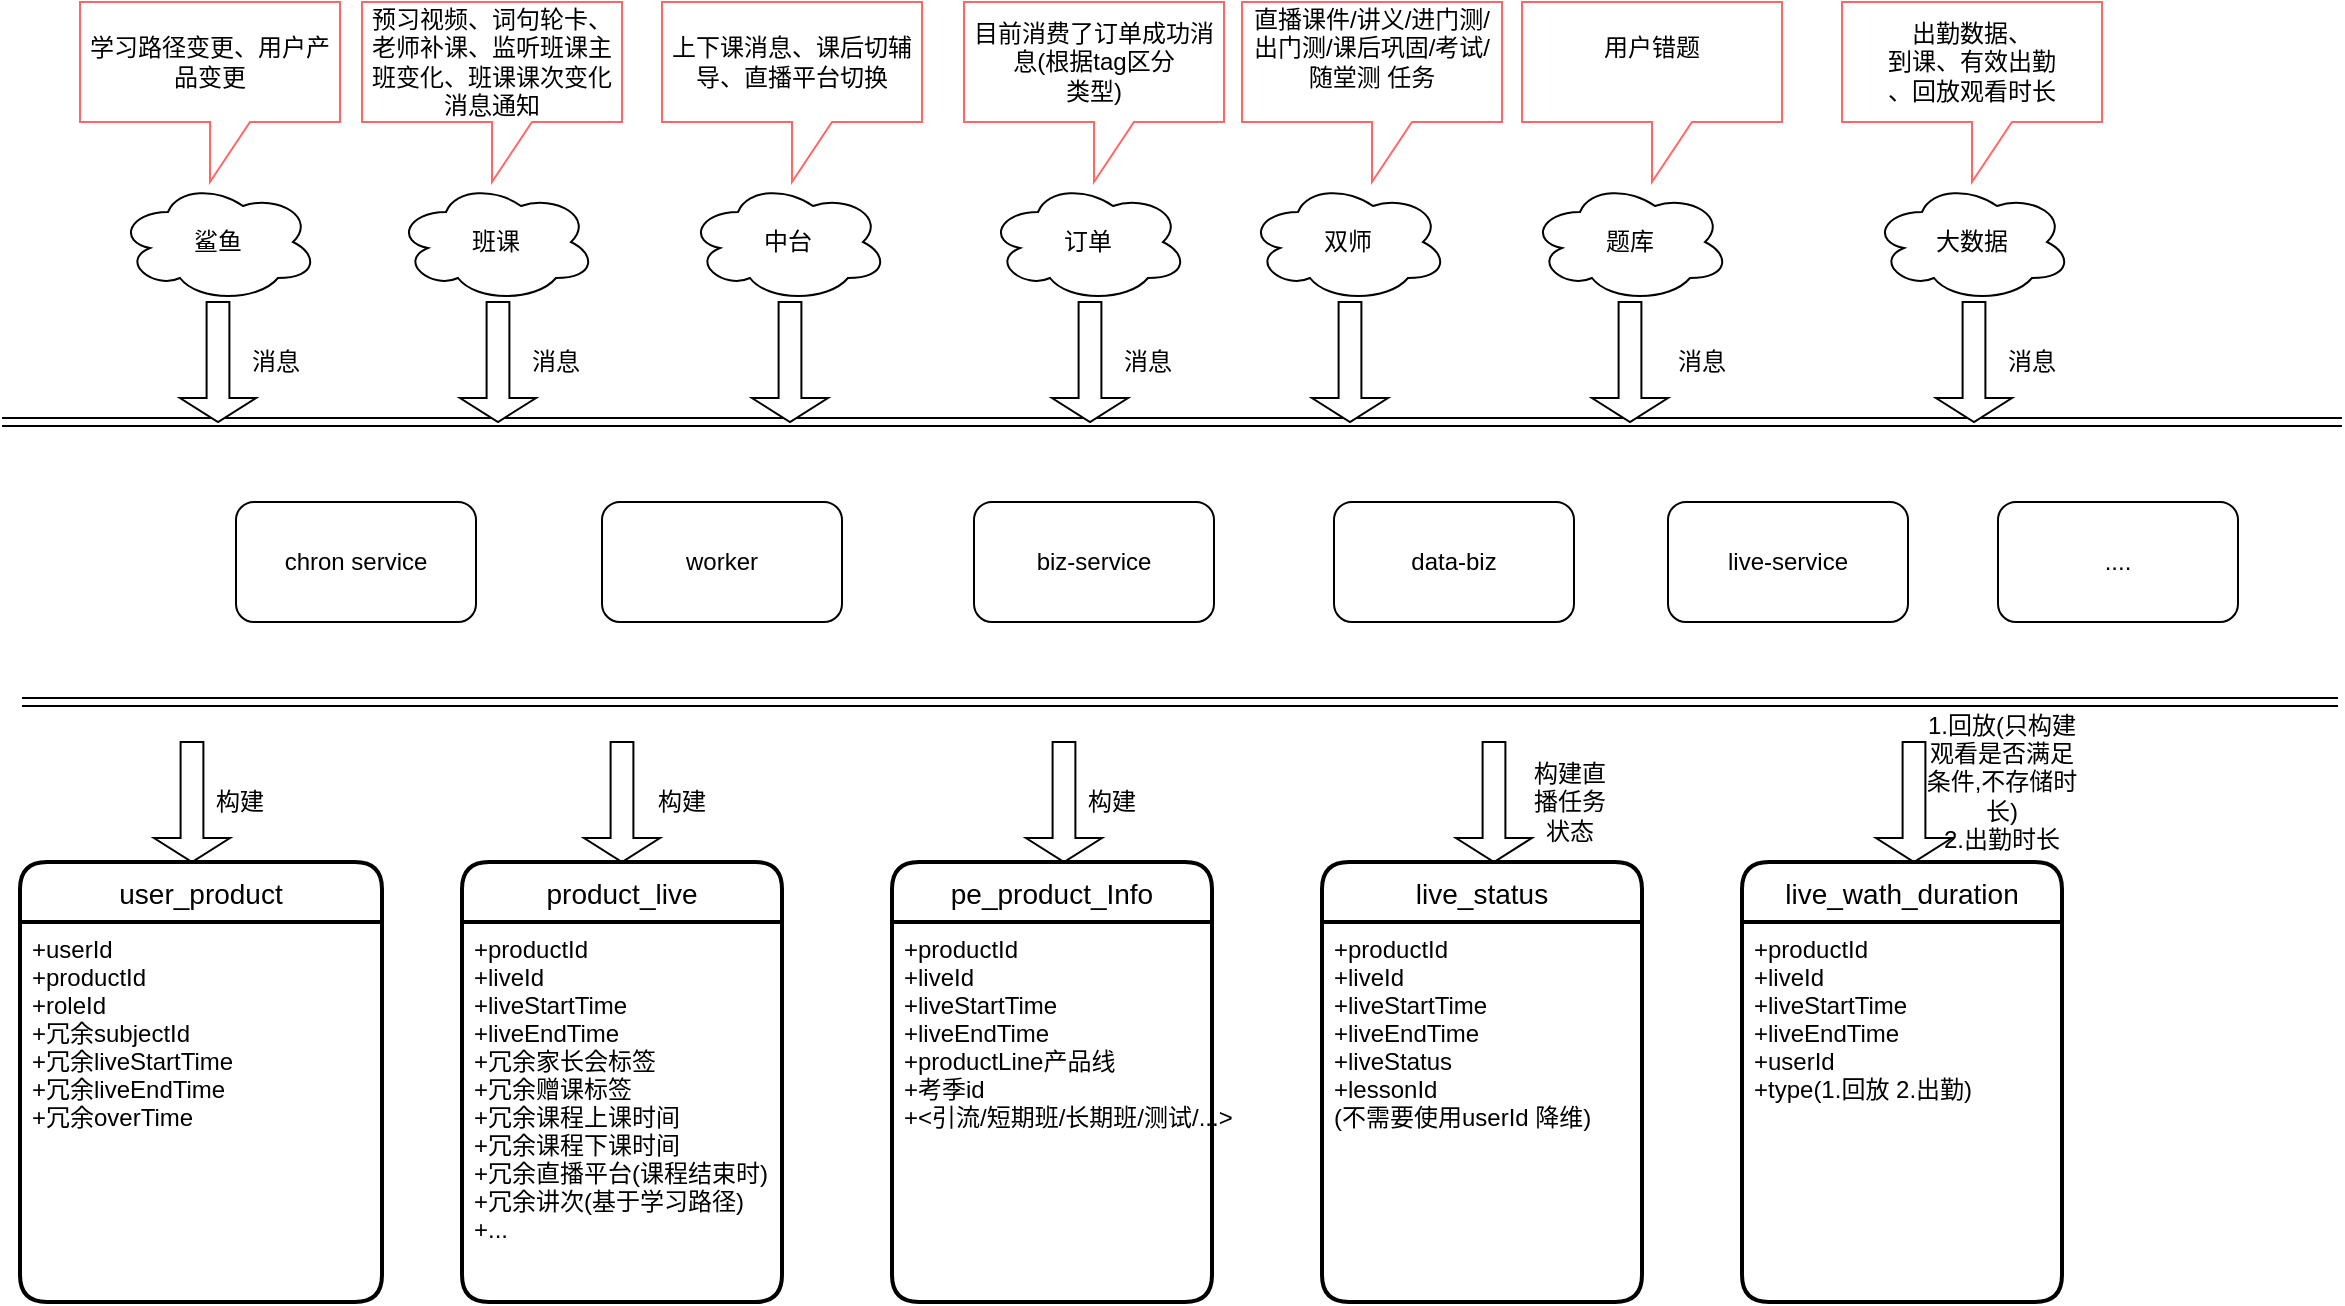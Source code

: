 <mxfile version="13.7.1" type="github"><diagram id="n4F9L2wBliBhwBtBOZE6" name="Page-1"><mxGraphModel dx="1186" dy="542" grid="1" gridSize="10" guides="1" tooltips="1" connect="1" arrows="1" fold="1" page="1" pageScale="1" pageWidth="3300" pageHeight="4681" math="0" shadow="0"><root><mxCell id="0"/><mxCell id="1" parent="0"/><mxCell id="jNoREHAGmB-sMBPCe3fn-1" value="鲨鱼" style="ellipse;shape=cloud;whiteSpace=wrap;html=1;align=center;" vertex="1" parent="1"><mxGeometry x="98" y="130" width="100" height="60" as="geometry"/></mxCell><mxCell id="jNoREHAGmB-sMBPCe3fn-2" value="" style="shape=link;html=1;" edge="1" parent="1"><mxGeometry width="100" relative="1" as="geometry"><mxPoint x="40" y="250" as="sourcePoint"/><mxPoint x="1210" y="250" as="targetPoint"/></mxGeometry></mxCell><mxCell id="jNoREHAGmB-sMBPCe3fn-3" value="" style="shape=singleArrow;direction=south;whiteSpace=wrap;html=1;" vertex="1" parent="1"><mxGeometry x="129" y="190" width="38" height="60" as="geometry"/></mxCell><mxCell id="jNoREHAGmB-sMBPCe3fn-4" value="消息" style="text;html=1;strokeColor=none;fillColor=none;align=center;verticalAlign=middle;whiteSpace=wrap;rounded=0;" vertex="1" parent="1"><mxGeometry x="157" y="210" width="40" height="20" as="geometry"/></mxCell><mxCell id="jNoREHAGmB-sMBPCe3fn-5" value="班课" style="ellipse;shape=cloud;whiteSpace=wrap;html=1;align=center;" vertex="1" parent="1"><mxGeometry x="237" y="130" width="100" height="60" as="geometry"/></mxCell><mxCell id="jNoREHAGmB-sMBPCe3fn-6" value="" style="shape=singleArrow;direction=south;whiteSpace=wrap;html=1;" vertex="1" parent="1"><mxGeometry x="269" y="190" width="38" height="60" as="geometry"/></mxCell><mxCell id="jNoREHAGmB-sMBPCe3fn-7" value="消息" style="text;html=1;strokeColor=none;fillColor=none;align=center;verticalAlign=middle;whiteSpace=wrap;rounded=0;" vertex="1" parent="1"><mxGeometry x="297" y="210" width="40" height="20" as="geometry"/></mxCell><mxCell id="jNoREHAGmB-sMBPCe3fn-8" value="worker" style="rounded=1;whiteSpace=wrap;html=1;" vertex="1" parent="1"><mxGeometry x="340" y="290" width="120" height="60" as="geometry"/></mxCell><mxCell id="jNoREHAGmB-sMBPCe3fn-9" value="biz-service" style="rounded=1;whiteSpace=wrap;html=1;" vertex="1" parent="1"><mxGeometry x="526" y="290" width="120" height="60" as="geometry"/></mxCell><mxCell id="jNoREHAGmB-sMBPCe3fn-10" value="&lt;span&gt;data-biz&lt;/span&gt;" style="rounded=1;whiteSpace=wrap;html=1;" vertex="1" parent="1"><mxGeometry x="706" y="290" width="120" height="60" as="geometry"/></mxCell><mxCell id="jNoREHAGmB-sMBPCe3fn-11" value="中台" style="ellipse;shape=cloud;whiteSpace=wrap;html=1;align=center;" vertex="1" parent="1"><mxGeometry x="383" y="130" width="100" height="60" as="geometry"/></mxCell><mxCell id="jNoREHAGmB-sMBPCe3fn-12" value="" style="shape=singleArrow;direction=south;whiteSpace=wrap;html=1;" vertex="1" parent="1"><mxGeometry x="415" y="190" width="38" height="60" as="geometry"/></mxCell><mxCell id="jNoREHAGmB-sMBPCe3fn-13" value="订单" style="ellipse;shape=cloud;whiteSpace=wrap;html=1;align=center;" vertex="1" parent="1"><mxGeometry x="533" y="130" width="100" height="60" as="geometry"/></mxCell><mxCell id="jNoREHAGmB-sMBPCe3fn-14" value="" style="shape=singleArrow;direction=south;whiteSpace=wrap;html=1;" vertex="1" parent="1"><mxGeometry x="565" y="190" width="38" height="60" as="geometry"/></mxCell><mxCell id="jNoREHAGmB-sMBPCe3fn-15" value="消息" style="text;html=1;strokeColor=none;fillColor=none;align=center;verticalAlign=middle;whiteSpace=wrap;rounded=0;" vertex="1" parent="1"><mxGeometry x="593" y="210" width="40" height="20" as="geometry"/></mxCell><mxCell id="jNoREHAGmB-sMBPCe3fn-16" value="" style="shape=link;html=1;" edge="1" parent="1"><mxGeometry width="100" relative="1" as="geometry"><mxPoint x="50" y="390" as="sourcePoint"/><mxPoint x="1208" y="390" as="targetPoint"/></mxGeometry></mxCell><mxCell id="jNoREHAGmB-sMBPCe3fn-17" value="" style="shape=singleArrow;direction=south;whiteSpace=wrap;html=1;" vertex="1" parent="1"><mxGeometry x="116" y="410" width="38" height="60" as="geometry"/></mxCell><mxCell id="jNoREHAGmB-sMBPCe3fn-18" value="" style="shape=singleArrow;direction=south;whiteSpace=wrap;html=1;" vertex="1" parent="1"><mxGeometry x="331" y="410" width="38" height="60" as="geometry"/></mxCell><mxCell id="jNoREHAGmB-sMBPCe3fn-19" value="构建" style="text;html=1;strokeColor=none;fillColor=none;align=center;verticalAlign=middle;whiteSpace=wrap;rounded=0;" vertex="1" parent="1"><mxGeometry x="139" y="430" width="40" height="20" as="geometry"/></mxCell><mxCell id="jNoREHAGmB-sMBPCe3fn-20" value="构建" style="text;html=1;strokeColor=none;fillColor=none;align=center;verticalAlign=middle;whiteSpace=wrap;rounded=0;" vertex="1" parent="1"><mxGeometry x="360" y="430" width="40" height="20" as="geometry"/></mxCell><mxCell id="jNoREHAGmB-sMBPCe3fn-21" value="双师" style="ellipse;shape=cloud;whiteSpace=wrap;html=1;align=center;" vertex="1" parent="1"><mxGeometry x="663" y="130" width="100" height="60" as="geometry"/></mxCell><mxCell id="jNoREHAGmB-sMBPCe3fn-22" value="" style="shape=singleArrow;direction=south;whiteSpace=wrap;html=1;" vertex="1" parent="1"><mxGeometry x="695" y="190" width="38" height="60" as="geometry"/></mxCell><mxCell id="jNoREHAGmB-sMBPCe3fn-23" value="" style="shape=singleArrow;direction=south;whiteSpace=wrap;html=1;" vertex="1" parent="1"><mxGeometry x="552" y="410" width="38" height="60" as="geometry"/></mxCell><mxCell id="jNoREHAGmB-sMBPCe3fn-24" value="构建" style="text;html=1;strokeColor=none;fillColor=none;align=center;verticalAlign=middle;whiteSpace=wrap;rounded=0;" vertex="1" parent="1"><mxGeometry x="575" y="430" width="40" height="20" as="geometry"/></mxCell><mxCell id="jNoREHAGmB-sMBPCe3fn-25" value="" style="shape=singleArrow;direction=south;whiteSpace=wrap;html=1;" vertex="1" parent="1"><mxGeometry x="767" y="410" width="38" height="60" as="geometry"/></mxCell><mxCell id="jNoREHAGmB-sMBPCe3fn-26" value="构建直播任务状态" style="text;html=1;strokeColor=none;fillColor=none;align=center;verticalAlign=middle;whiteSpace=wrap;rounded=0;" vertex="1" parent="1"><mxGeometry x="804" y="430" width="40" height="20" as="geometry"/></mxCell><mxCell id="jNoREHAGmB-sMBPCe3fn-27" value="题库" style="ellipse;shape=cloud;whiteSpace=wrap;html=1;align=center;" vertex="1" parent="1"><mxGeometry x="804" y="130" width="100" height="60" as="geometry"/></mxCell><mxCell id="jNoREHAGmB-sMBPCe3fn-28" value="" style="shape=singleArrow;direction=south;whiteSpace=wrap;html=1;" vertex="1" parent="1"><mxGeometry x="835" y="190" width="38" height="60" as="geometry"/></mxCell><mxCell id="jNoREHAGmB-sMBPCe3fn-29" value="消息" style="text;html=1;strokeColor=none;fillColor=none;align=center;verticalAlign=middle;whiteSpace=wrap;rounded=0;" vertex="1" parent="1"><mxGeometry x="870" y="210" width="40" height="20" as="geometry"/></mxCell><mxCell id="jNoREHAGmB-sMBPCe3fn-30" value="user_product" style="swimlane;childLayout=stackLayout;horizontal=1;startSize=30;horizontalStack=0;rounded=1;fontSize=14;fontStyle=0;strokeWidth=2;resizeParent=0;resizeLast=1;shadow=0;dashed=0;align=center;" vertex="1" parent="1"><mxGeometry x="49" y="470" width="181" height="220" as="geometry"/></mxCell><mxCell id="jNoREHAGmB-sMBPCe3fn-31" value="+userId&#10;+productId&#10;+roleId&#10;+冗余subjectId&#10;+冗余liveStartTime&#10;+冗余liveEndTime&#10;+冗余overTime" style="align=left;strokeColor=none;fillColor=none;spacingLeft=4;fontSize=12;verticalAlign=top;resizable=0;rotatable=0;part=1;" vertex="1" parent="jNoREHAGmB-sMBPCe3fn-30"><mxGeometry y="30" width="181" height="190" as="geometry"/></mxCell><mxCell id="jNoREHAGmB-sMBPCe3fn-32" value="live_status" style="swimlane;childLayout=stackLayout;horizontal=1;startSize=30;horizontalStack=0;rounded=1;fontSize=14;fontStyle=0;strokeWidth=2;resizeParent=0;resizeLast=1;shadow=0;dashed=0;align=center;" vertex="1" parent="1"><mxGeometry x="700" y="470" width="160" height="220" as="geometry"/></mxCell><mxCell id="jNoREHAGmB-sMBPCe3fn-33" value="+productId&#10;+liveId&#10;+liveStartTime&#10;+liveEndTime&#10;+liveStatus&#10;+lessonId&#10;(不需要使用userId 降维)" style="align=left;strokeColor=none;fillColor=none;spacingLeft=4;fontSize=12;verticalAlign=top;resizable=0;rotatable=0;part=1;" vertex="1" parent="jNoREHAGmB-sMBPCe3fn-32"><mxGeometry y="30" width="160" height="190" as="geometry"/></mxCell><mxCell id="jNoREHAGmB-sMBPCe3fn-34" value="product_live" style="swimlane;childLayout=stackLayout;horizontal=1;startSize=30;horizontalStack=0;rounded=1;fontSize=14;fontStyle=0;strokeWidth=2;resizeParent=0;resizeLast=1;shadow=0;dashed=0;align=center;" vertex="1" parent="1"><mxGeometry x="270" y="470" width="160" height="220" as="geometry"/></mxCell><mxCell id="jNoREHAGmB-sMBPCe3fn-35" value="+productId&#10;+liveId&#10;+liveStartTime&#10;+liveEndTime&#10;+冗余家长会标签&#10;+冗余赠课标签&#10;+冗余课程上课时间&#10;+冗余课程下课时间&#10;+冗余直播平台(课程结束时)&#10;+冗余讲次(基于学习路径)&#10;+..." style="align=left;strokeColor=none;fillColor=none;spacingLeft=4;fontSize=12;verticalAlign=top;resizable=0;rotatable=0;part=1;" vertex="1" parent="jNoREHAGmB-sMBPCe3fn-34"><mxGeometry y="30" width="160" height="190" as="geometry"/></mxCell><mxCell id="jNoREHAGmB-sMBPCe3fn-36" value="pe_product_Info" style="swimlane;childLayout=stackLayout;horizontal=1;startSize=30;horizontalStack=0;rounded=1;fontSize=14;fontStyle=0;strokeWidth=2;resizeParent=0;resizeLast=1;shadow=0;dashed=0;align=center;" vertex="1" parent="1"><mxGeometry x="485" y="470" width="160" height="220" as="geometry"/></mxCell><mxCell id="jNoREHAGmB-sMBPCe3fn-37" value="+productId&#10;+liveId&#10;+liveStartTime&#10;+liveEndTime&#10;+productLine产品线&#10;+考季id&#10;+&lt;引流/短期班/长期班/测试/...&gt;&#10;" style="align=left;strokeColor=none;fillColor=none;spacingLeft=4;fontSize=12;verticalAlign=top;resizable=0;rotatable=0;part=1;" vertex="1" parent="jNoREHAGmB-sMBPCe3fn-36"><mxGeometry y="30" width="160" height="190" as="geometry"/></mxCell><mxCell id="jNoREHAGmB-sMBPCe3fn-38" value="" style="shape=singleArrow;direction=south;whiteSpace=wrap;html=1;" vertex="1" parent="1"><mxGeometry x="977" y="410" width="38" height="60" as="geometry"/></mxCell><mxCell id="jNoREHAGmB-sMBPCe3fn-39" value="1.回放(只构建观看是否满足条件,不存储时长)&lt;br&gt;2.出勤时长" style="text;html=1;strokeColor=none;fillColor=none;align=center;verticalAlign=middle;whiteSpace=wrap;rounded=0;" vertex="1" parent="1"><mxGeometry x="1000" y="420" width="80" height="20" as="geometry"/></mxCell><mxCell id="jNoREHAGmB-sMBPCe3fn-40" value="live_wath_duration" style="swimlane;childLayout=stackLayout;horizontal=1;startSize=30;horizontalStack=0;rounded=1;fontSize=14;fontStyle=0;strokeWidth=2;resizeParent=0;resizeLast=1;shadow=0;dashed=0;align=center;" vertex="1" parent="1"><mxGeometry x="910" y="470" width="160" height="220" as="geometry"/></mxCell><mxCell id="jNoREHAGmB-sMBPCe3fn-41" value="+productId&#10;+liveId&#10;+liveStartTime&#10;+liveEndTime&#10;+userId&#10;+type(1.回放 2.出勤)" style="align=left;strokeColor=none;fillColor=none;spacingLeft=4;fontSize=12;verticalAlign=top;resizable=0;rotatable=0;part=1;" vertex="1" parent="jNoREHAGmB-sMBPCe3fn-40"><mxGeometry y="30" width="160" height="190" as="geometry"/></mxCell><mxCell id="jNoREHAGmB-sMBPCe3fn-42" value="&lt;div&gt;直播课件/&lt;span&gt;讲义/进门测/出门测/课后巩固/考试/随堂测 任务&lt;/span&gt;&lt;/div&gt;&lt;div&gt;&lt;br&gt;&lt;/div&gt;" style="shape=callout;whiteSpace=wrap;html=1;perimeter=calloutPerimeter;strokeColor=#FF6666;" vertex="1" parent="1"><mxGeometry x="660" y="40" width="130" height="90" as="geometry"/></mxCell><mxCell id="jNoREHAGmB-sMBPCe3fn-43" value="目前消费了订单成功消息(根据tag区分&lt;br&gt;类型)" style="shape=callout;whiteSpace=wrap;html=1;perimeter=calloutPerimeter;strokeColor=#FF6666;" vertex="1" parent="1"><mxGeometry x="521" y="40" width="130" height="90" as="geometry"/></mxCell><mxCell id="jNoREHAGmB-sMBPCe3fn-44" value="上下课消息、课后切辅导、直播平台切换" style="shape=callout;whiteSpace=wrap;html=1;perimeter=calloutPerimeter;strokeColor=#FF6666;" vertex="1" parent="1"><mxGeometry x="370" y="40" width="130" height="90" as="geometry"/></mxCell><mxCell id="jNoREHAGmB-sMBPCe3fn-45" value="预习视频、词句轮卡、老师补课、监听班课主班变化、班课课次变化消息通知" style="shape=callout;whiteSpace=wrap;html=1;perimeter=calloutPerimeter;strokeColor=#FF6666;" vertex="1" parent="1"><mxGeometry x="220" y="40" width="130" height="90" as="geometry"/></mxCell><mxCell id="jNoREHAGmB-sMBPCe3fn-46" value="学习路径变更、用户产品变更" style="shape=callout;whiteSpace=wrap;html=1;perimeter=calloutPerimeter;strokeColor=#FF6666;" vertex="1" parent="1"><mxGeometry x="79" y="40" width="130" height="90" as="geometry"/></mxCell><mxCell id="jNoREHAGmB-sMBPCe3fn-47" value="&lt;div&gt;用户错题&lt;/div&gt;&lt;div&gt;&lt;br&gt;&lt;/div&gt;" style="shape=callout;whiteSpace=wrap;html=1;perimeter=calloutPerimeter;strokeColor=#FF6666;" vertex="1" parent="1"><mxGeometry x="800" y="40" width="130" height="90" as="geometry"/></mxCell><mxCell id="jNoREHAGmB-sMBPCe3fn-48" value="&lt;div&gt;出勤数据、&lt;/div&gt;&lt;div&gt;到课、有效出勤&lt;/div&gt;、回放观看时长" style="shape=callout;whiteSpace=wrap;html=1;perimeter=calloutPerimeter;strokeColor=#FF6666;" vertex="1" parent="1"><mxGeometry x="960" y="40" width="130" height="90" as="geometry"/></mxCell><mxCell id="jNoREHAGmB-sMBPCe3fn-49" value="大数据" style="ellipse;shape=cloud;whiteSpace=wrap;html=1;align=center;" vertex="1" parent="1"><mxGeometry x="975" y="130" width="100" height="60" as="geometry"/></mxCell><mxCell id="jNoREHAGmB-sMBPCe3fn-50" value="" style="shape=singleArrow;direction=south;whiteSpace=wrap;html=1;" vertex="1" parent="1"><mxGeometry x="1007" y="190" width="38" height="60" as="geometry"/></mxCell><mxCell id="jNoREHAGmB-sMBPCe3fn-51" value="消息" style="text;html=1;strokeColor=none;fillColor=none;align=center;verticalAlign=middle;whiteSpace=wrap;rounded=0;" vertex="1" parent="1"><mxGeometry x="1035" y="210" width="40" height="20" as="geometry"/></mxCell><mxCell id="jNoREHAGmB-sMBPCe3fn-52" value="live-service" style="rounded=1;whiteSpace=wrap;html=1;" vertex="1" parent="1"><mxGeometry x="873" y="290" width="120" height="60" as="geometry"/></mxCell><mxCell id="jNoREHAGmB-sMBPCe3fn-53" value="...." style="rounded=1;whiteSpace=wrap;html=1;" vertex="1" parent="1"><mxGeometry x="1038" y="290" width="120" height="60" as="geometry"/></mxCell><mxCell id="jNoREHAGmB-sMBPCe3fn-54" value="chron service" style="rounded=1;whiteSpace=wrap;html=1;" vertex="1" parent="1"><mxGeometry x="157" y="290" width="120" height="60" as="geometry"/></mxCell><mxCell id="jNoREHAGmB-sMBPCe3fn-55" style="edgeStyle=orthogonalEdgeStyle;rounded=0;orthogonalLoop=1;jettySize=auto;html=1;exitX=0.5;exitY=1;exitDx=0;exitDy=0;" edge="1" parent="1" source="jNoREHAGmB-sMBPCe3fn-26" target="jNoREHAGmB-sMBPCe3fn-26"><mxGeometry relative="1" as="geometry"/></mxCell></root></mxGraphModel></diagram></mxfile>